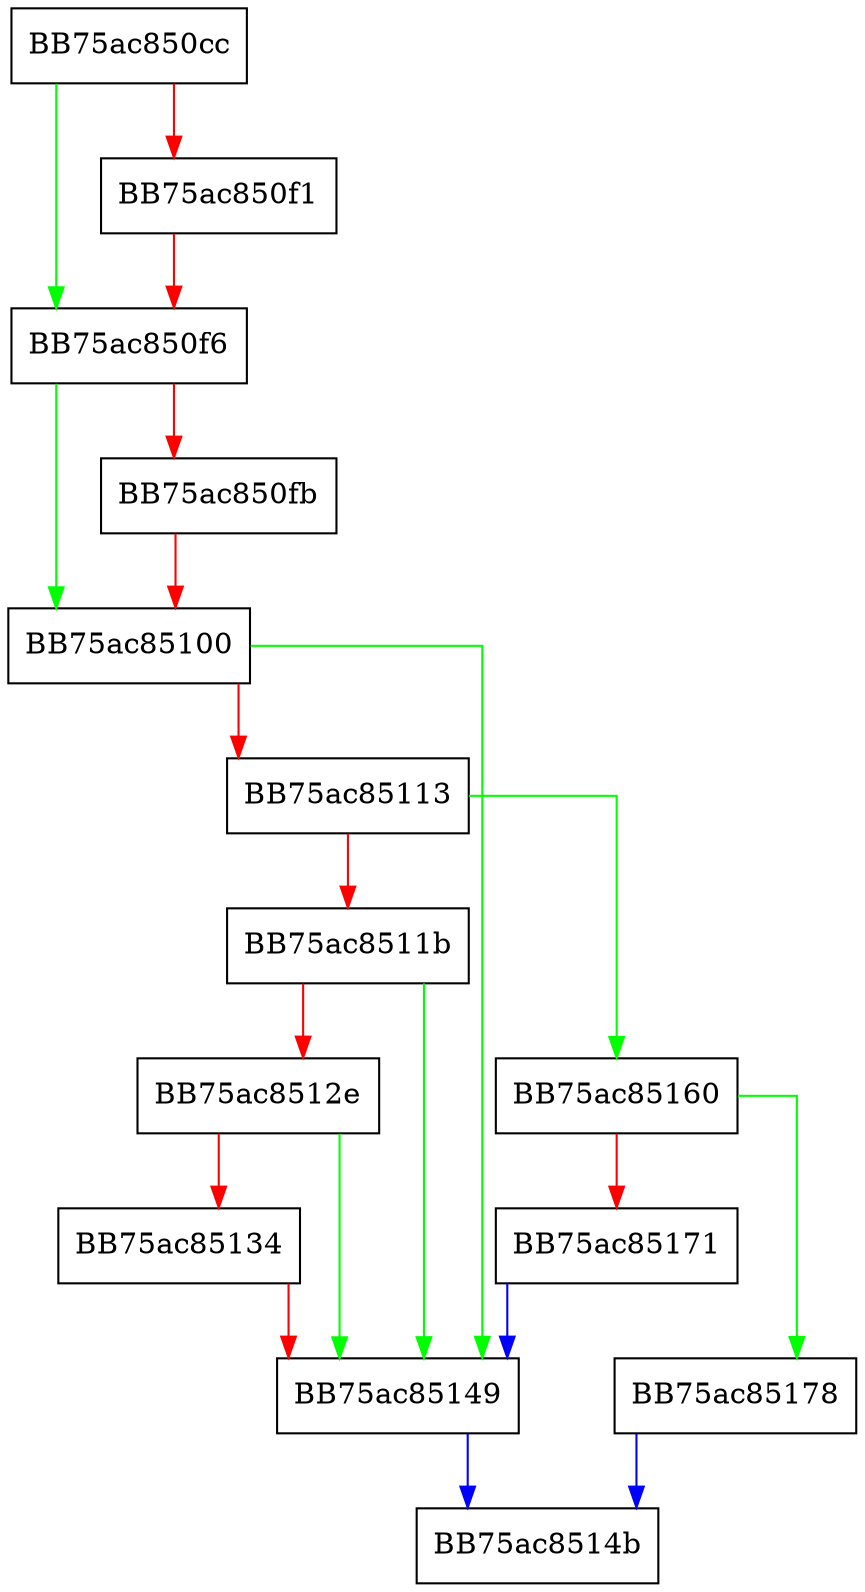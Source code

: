 digraph GetServiceQueryData {
  node [shape="box"];
  graph [splines=ortho];
  BB75ac850cc -> BB75ac850f6 [color="green"];
  BB75ac850cc -> BB75ac850f1 [color="red"];
  BB75ac850f1 -> BB75ac850f6 [color="red"];
  BB75ac850f6 -> BB75ac85100 [color="green"];
  BB75ac850f6 -> BB75ac850fb [color="red"];
  BB75ac850fb -> BB75ac85100 [color="red"];
  BB75ac85100 -> BB75ac85149 [color="green"];
  BB75ac85100 -> BB75ac85113 [color="red"];
  BB75ac85113 -> BB75ac85160 [color="green"];
  BB75ac85113 -> BB75ac8511b [color="red"];
  BB75ac8511b -> BB75ac85149 [color="green"];
  BB75ac8511b -> BB75ac8512e [color="red"];
  BB75ac8512e -> BB75ac85149 [color="green"];
  BB75ac8512e -> BB75ac85134 [color="red"];
  BB75ac85134 -> BB75ac85149 [color="red"];
  BB75ac85149 -> BB75ac8514b [color="blue"];
  BB75ac85160 -> BB75ac85178 [color="green"];
  BB75ac85160 -> BB75ac85171 [color="red"];
  BB75ac85171 -> BB75ac85149 [color="blue"];
  BB75ac85178 -> BB75ac8514b [color="blue"];
}